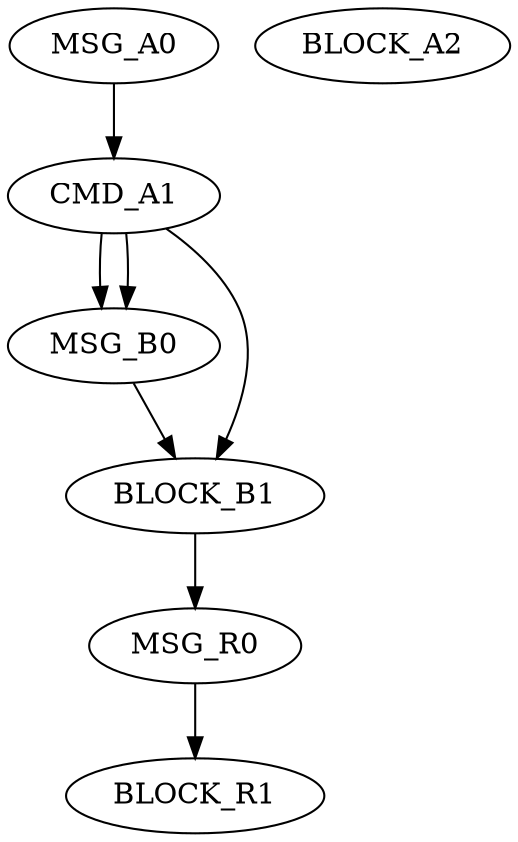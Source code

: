 digraph g {
name="Safe2RemoveExample6";
graph []
edge  [type="defdst"]
node  [cpu="0"];
//No dependency because incoming is changed to independent by resident command
  MSG_R0    [type="tmsg",  pattern="R", patentry="true", toffs  = 0, fid=1, gid=4048, evtno=2, par="0"];
  BLOCK_R1  [type="block", pattern="R", patexit="true",  tperiod=100000000, qlo="1"];
  MSG_R0 -> BLOCK_R1;

  MSG_A0    [type="tmsg",  pattern="A", patentry="true", toffs  = 0, fid=1, gid=4048, evtno=1, par="0"];
  CMD_A1    [type="flow", pattern="A", vabs="true", toffs=0, qty=1, permanent="true"];
  BLOCK_A2  [type="block", pattern="A", patexit="true",  tperiod=100000000, qlo="1"];  
  MSG_A0 -> CMD_A1 -> MSG_B0;
  CMD_A1 -> BLOCK_B1 [type="target"]
  CMD_A1 -> MSG_B0 [type="flowdst"]


  MSG_B0    [type="tmsg",  pattern="R", patentry="true", toffs  = 0, fid=1, gid=4048, evtno=2, par="0"];
  BLOCK_B1  [type="block", pattern="R", patexit="true",  tperiod=100000000, qlo="1"];
  MSG_B0 -> BLOCK_B1 -> MSG_R0;



}
